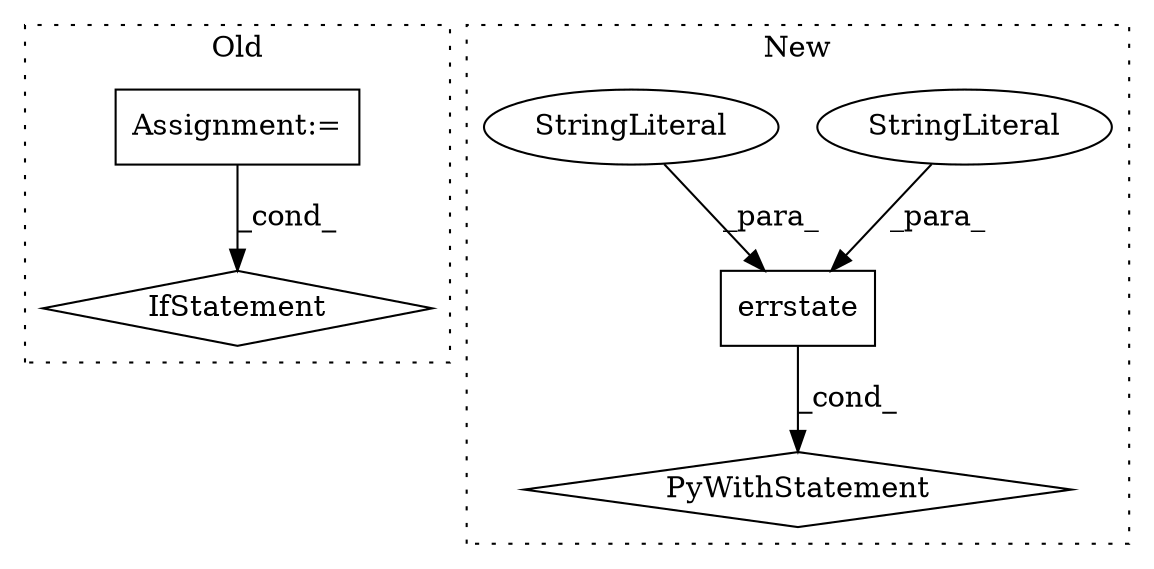 digraph G {
subgraph cluster0 {
1 [label="IfStatement" a="25" s="3531,3548" l="4,2" shape="diamond"];
6 [label="Assignment:=" a="7" s="3273" l="1" shape="box"];
label = "Old";
style="dotted";
}
subgraph cluster1 {
2 [label="errstate" a="32" s="3557,3583" l="9,1" shape="box"];
3 [label="StringLiteral" a="45" s="3575" l="8" shape="ellipse"];
4 [label="PyWithStatement" a="104" s="3541,3584" l="10,2" shape="diamond"];
5 [label="StringLiteral" a="45" s="3566" l="8" shape="ellipse"];
label = "New";
style="dotted";
}
2 -> 4 [label="_cond_"];
3 -> 2 [label="_para_"];
5 -> 2 [label="_para_"];
6 -> 1 [label="_cond_"];
}